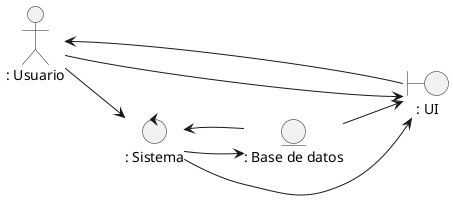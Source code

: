 @startuml uc3_createPublication

left to right direction

actor ": Usuario" as user

entity ": Base de datos" as mod
boundary ": UI" as vis
control ": Sistema" as con

vis --> user
user --> con
con --> mod
mod --> vis 
mod --> con 
con --> vis 
user --> vis

@enduml